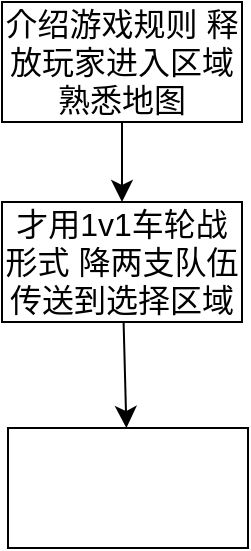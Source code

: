 <mxfile version="22.1.3" type="github">
  <diagram name="第 1 页" id="hZ_Ys6aM_7410wJPslLY">
    <mxGraphModel dx="359" dy="1016" grid="0" gridSize="10" guides="1" tooltips="1" connect="1" arrows="1" fold="1" page="0" pageScale="1" pageWidth="827" pageHeight="1169" math="0" shadow="0">
      <root>
        <mxCell id="0" />
        <mxCell id="1" parent="0" />
        <mxCell id="rfNkvmtyaerZlIBuDHLV-3" value="" style="edgeStyle=none;curved=1;rounded=0;orthogonalLoop=1;jettySize=auto;html=1;fontSize=12;startSize=8;endSize=8;" edge="1" parent="1" source="rfNkvmtyaerZlIBuDHLV-1" target="rfNkvmtyaerZlIBuDHLV-2">
          <mxGeometry relative="1" as="geometry" />
        </mxCell>
        <mxCell id="rfNkvmtyaerZlIBuDHLV-1" value="介绍游戏规则 释放玩家进入区域熟悉地图" style="whiteSpace=wrap;html=1;fontSize=16;" vertex="1" parent="1">
          <mxGeometry x="142" y="-26" width="120" height="60" as="geometry" />
        </mxCell>
        <mxCell id="rfNkvmtyaerZlIBuDHLV-5" value="" style="edgeStyle=none;curved=1;rounded=0;orthogonalLoop=1;jettySize=auto;html=1;fontSize=12;startSize=8;endSize=8;" edge="1" parent="1" source="rfNkvmtyaerZlIBuDHLV-2" target="rfNkvmtyaerZlIBuDHLV-4">
          <mxGeometry relative="1" as="geometry" />
        </mxCell>
        <mxCell id="rfNkvmtyaerZlIBuDHLV-2" value="才用1v1车轮战形式 降两支队伍传送到选择区域" style="whiteSpace=wrap;html=1;fontSize=16;" vertex="1" parent="1">
          <mxGeometry x="142" y="74" width="120" height="60" as="geometry" />
        </mxCell>
        <mxCell id="rfNkvmtyaerZlIBuDHLV-4" value="" style="whiteSpace=wrap;html=1;fontSize=16;" vertex="1" parent="1">
          <mxGeometry x="145" y="187" width="120" height="60" as="geometry" />
        </mxCell>
      </root>
    </mxGraphModel>
  </diagram>
</mxfile>
